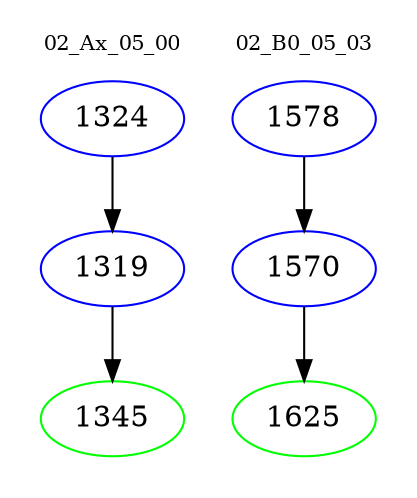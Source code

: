 digraph{
subgraph cluster_0 {
color = white
label = "02_Ax_05_00";
fontsize=10;
T0_1324 [label="1324", color="blue"]
T0_1324 -> T0_1319 [color="black"]
T0_1319 [label="1319", color="blue"]
T0_1319 -> T0_1345 [color="black"]
T0_1345 [label="1345", color="green"]
}
subgraph cluster_1 {
color = white
label = "02_B0_05_03";
fontsize=10;
T1_1578 [label="1578", color="blue"]
T1_1578 -> T1_1570 [color="black"]
T1_1570 [label="1570", color="blue"]
T1_1570 -> T1_1625 [color="black"]
T1_1625 [label="1625", color="green"]
}
}
